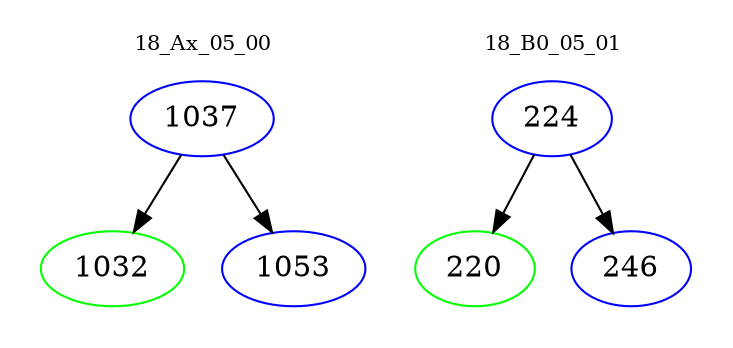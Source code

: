 digraph{
subgraph cluster_0 {
color = white
label = "18_Ax_05_00";
fontsize=10;
T0_1037 [label="1037", color="blue"]
T0_1037 -> T0_1032 [color="black"]
T0_1032 [label="1032", color="green"]
T0_1037 -> T0_1053 [color="black"]
T0_1053 [label="1053", color="blue"]
}
subgraph cluster_1 {
color = white
label = "18_B0_05_01";
fontsize=10;
T1_224 [label="224", color="blue"]
T1_224 -> T1_220 [color="black"]
T1_220 [label="220", color="green"]
T1_224 -> T1_246 [color="black"]
T1_246 [label="246", color="blue"]
}
}

